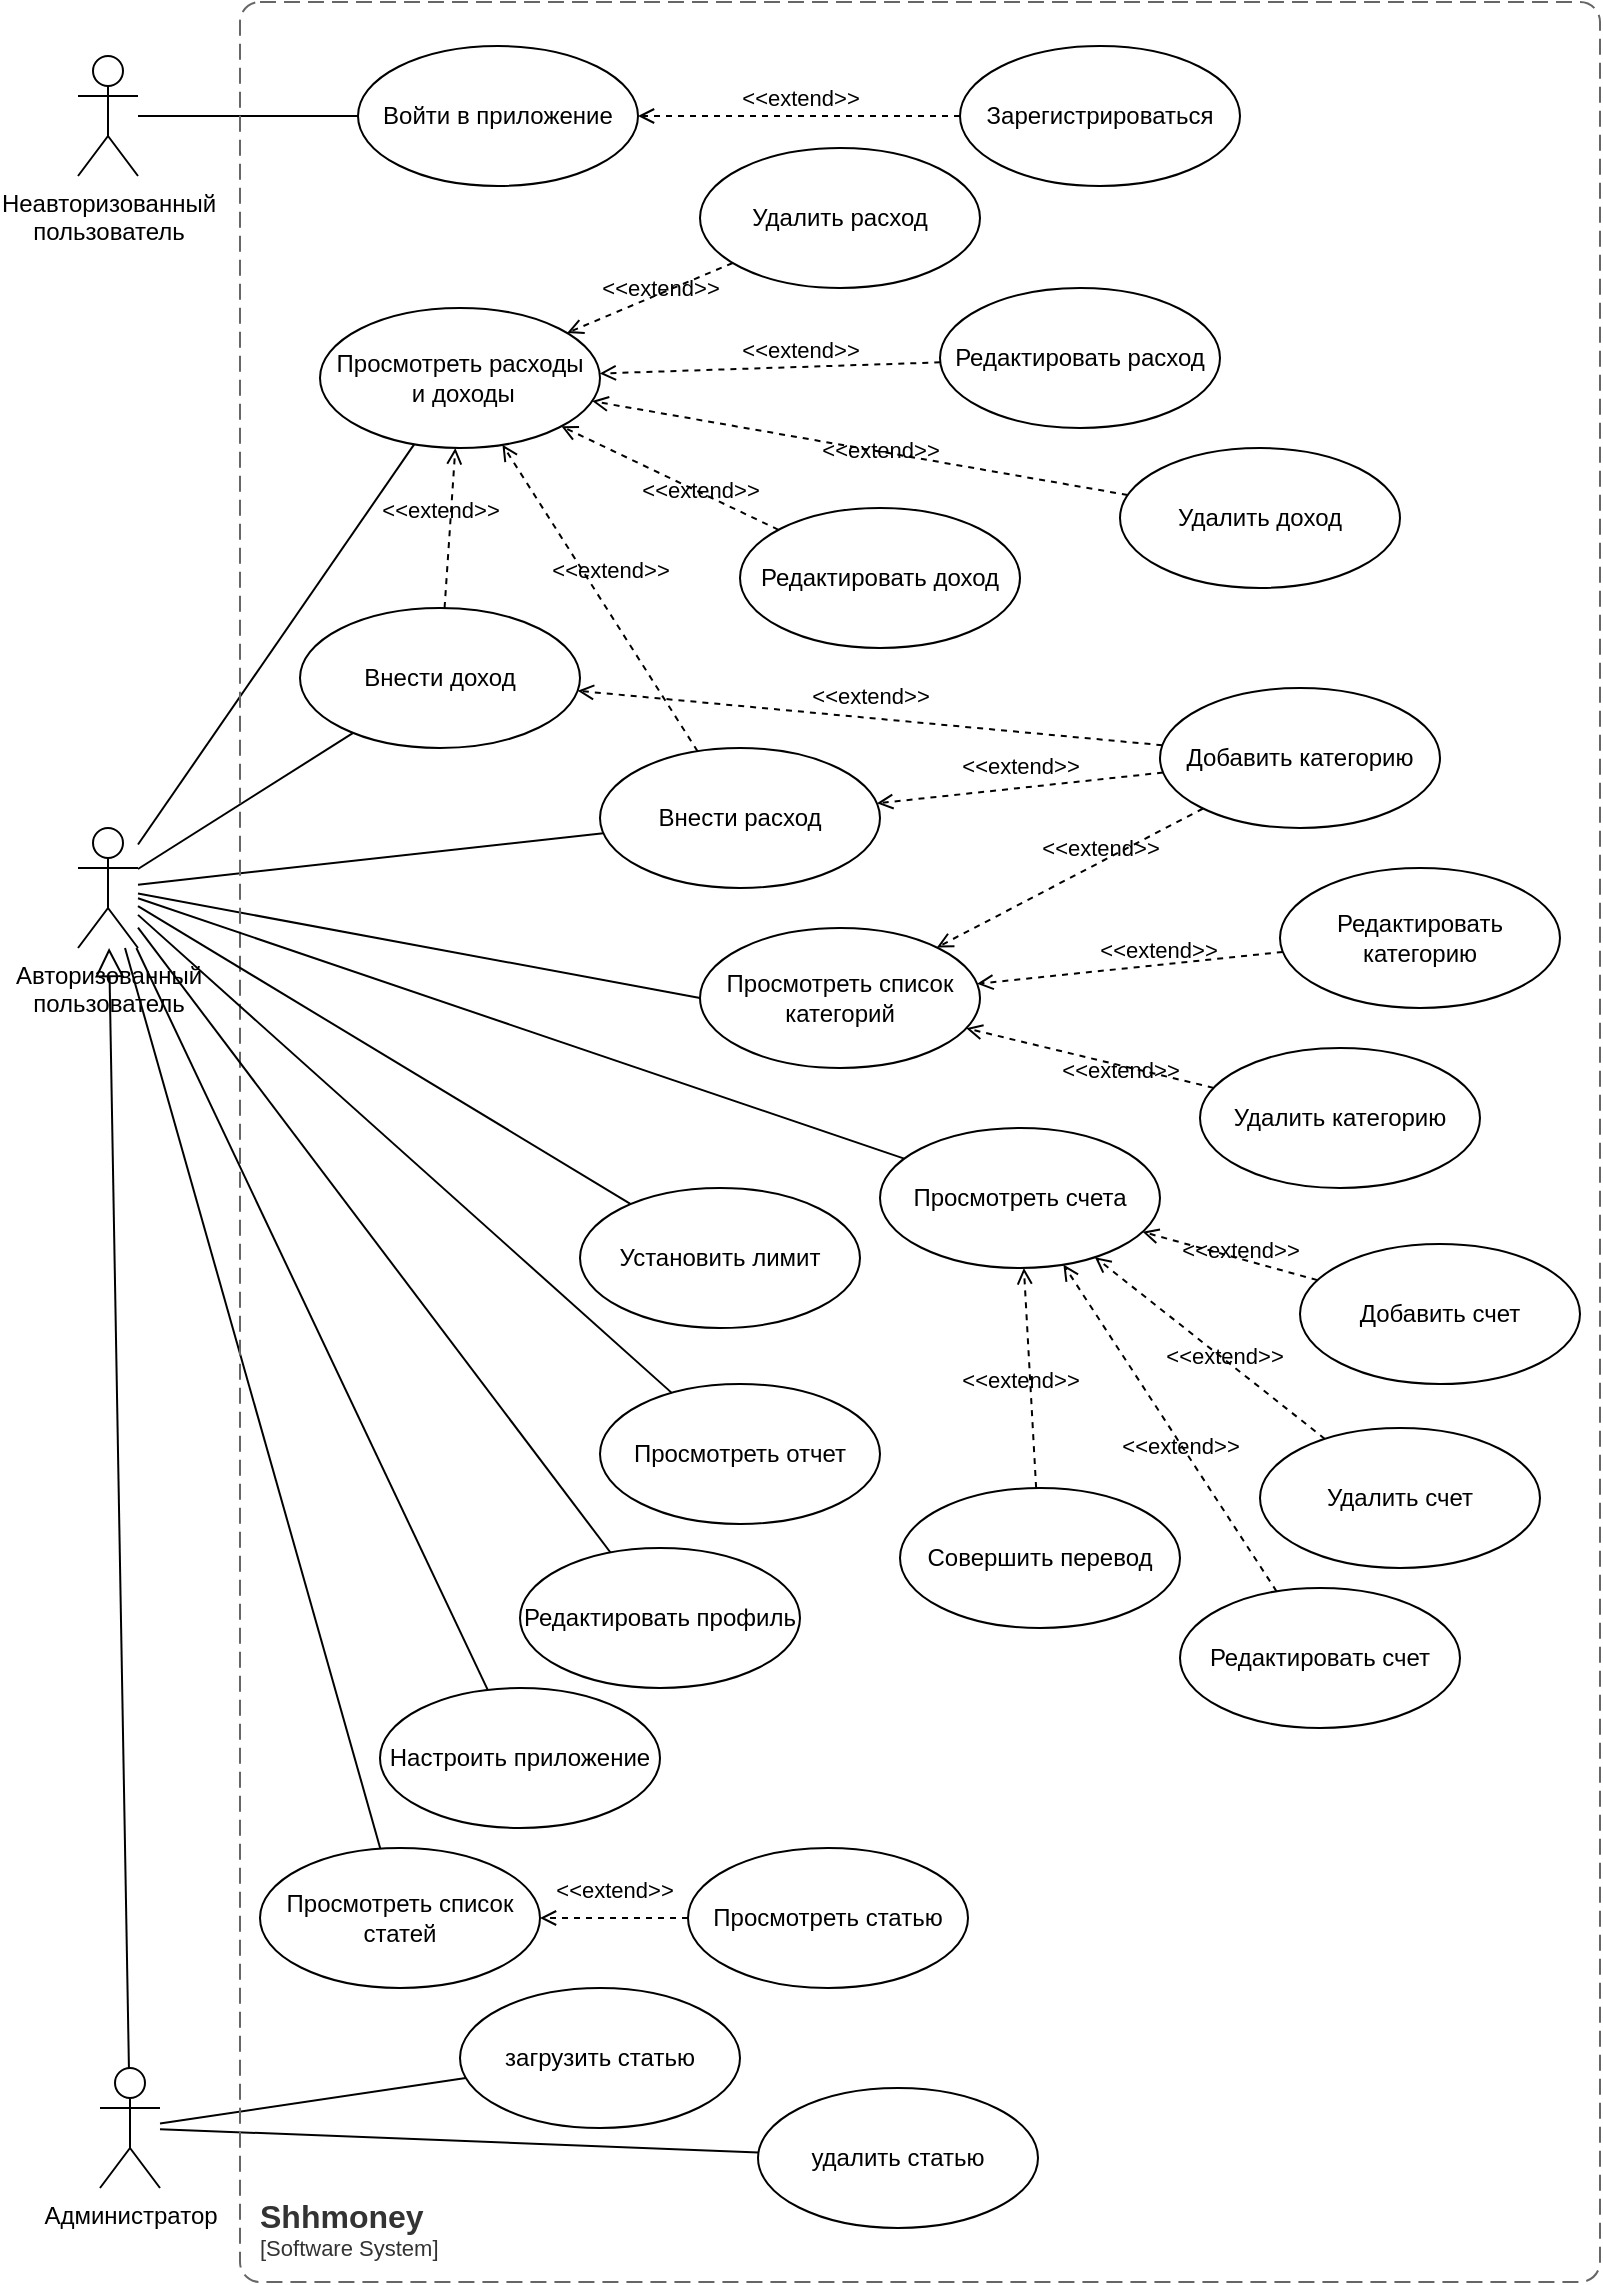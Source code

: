 <mxfile version="21.2.8" type="device" pages="2">
  <diagram id="ysb7TeHvpRBZEQ-nuiT_" name="UseCases">
    <mxGraphModel dx="782" dy="516" grid="1" gridSize="10" guides="1" tooltips="1" connect="1" arrows="1" fold="1" page="1" pageScale="1" pageWidth="827" pageHeight="1169" math="0" shadow="0">
      <root>
        <mxCell id="0" />
        <mxCell id="1" parent="0" />
        <mxCell id="a055b9ZYZXAjmYekXefy-1" value="Неавторизованный&lt;br&gt;пользователь" style="shape=umlActor;verticalLabelPosition=bottom;verticalAlign=top;html=1;outlineConnect=0;" parent="1" vertex="1">
          <mxGeometry x="39" y="47" width="30" height="60" as="geometry" />
        </mxCell>
        <mxCell id="a055b9ZYZXAjmYekXefy-2" value="Авторизованный&lt;br&gt;пользователь" style="shape=umlActor;verticalLabelPosition=bottom;verticalAlign=top;html=1;outlineConnect=0;" parent="1" vertex="1">
          <mxGeometry x="39" y="433" width="30" height="60" as="geometry" />
        </mxCell>
        <mxCell id="a055b9ZYZXAjmYekXefy-6" value="загрузить статью" style="ellipse;whiteSpace=wrap;html=1;" parent="1" vertex="1">
          <mxGeometry x="230" y="1013" width="140" height="70" as="geometry" />
        </mxCell>
        <mxCell id="a055b9ZYZXAjmYekXefy-8" value="" style="rounded=0;orthogonalLoop=1;jettySize=auto;html=1;elbow=vertical;endArrow=none;endFill=0;" parent="1" source="a055b9ZYZXAjmYekXefy-7" target="a055b9ZYZXAjmYekXefy-6" edge="1">
          <mxGeometry relative="1" as="geometry" />
        </mxCell>
        <mxCell id="a055b9ZYZXAjmYekXefy-10" value="" style="rounded=0;orthogonalLoop=1;jettySize=auto;html=1;endArrow=none;endFill=0;elbow=vertical;" parent="1" source="a055b9ZYZXAjmYekXefy-7" target="a055b9ZYZXAjmYekXefy-9" edge="1">
          <mxGeometry relative="1" as="geometry" />
        </mxCell>
        <mxCell id="a055b9ZYZXAjmYekXefy-7" value="Администратор" style="shape=umlActor;verticalLabelPosition=bottom;verticalAlign=top;html=1;" parent="1" vertex="1">
          <mxGeometry x="50" y="1053" width="30" height="60" as="geometry" />
        </mxCell>
        <mxCell id="a055b9ZYZXAjmYekXefy-9" value="удалить статью" style="ellipse;whiteSpace=wrap;html=1;" parent="1" vertex="1">
          <mxGeometry x="379" y="1063" width="140" height="70" as="geometry" />
        </mxCell>
        <mxCell id="a055b9ZYZXAjmYekXefy-11" value="Добавить категорию" style="ellipse;whiteSpace=wrap;html=1;" parent="1" vertex="1">
          <mxGeometry x="580" y="363" width="140" height="70" as="geometry" />
        </mxCell>
        <mxCell id="a055b9ZYZXAjmYekXefy-12" value="Редактировать категорию" style="ellipse;whiteSpace=wrap;html=1;" parent="1" vertex="1">
          <mxGeometry x="640" y="453" width="140" height="70" as="geometry" />
        </mxCell>
        <mxCell id="a055b9ZYZXAjmYekXefy-13" value="Просмотреть список категорий" style="ellipse;whiteSpace=wrap;html=1;" parent="1" vertex="1">
          <mxGeometry x="350" y="483" width="140" height="70" as="geometry" />
        </mxCell>
        <mxCell id="a055b9ZYZXAjmYekXefy-14" value="Удалить категорию" style="ellipse;whiteSpace=wrap;html=1;" parent="1" vertex="1">
          <mxGeometry x="600" y="543" width="140" height="70" as="geometry" />
        </mxCell>
        <mxCell id="a055b9ZYZXAjmYekXefy-15" value="Просмотреть список статей" style="ellipse;whiteSpace=wrap;html=1;" parent="1" vertex="1">
          <mxGeometry x="130" y="943" width="140" height="70" as="geometry" />
        </mxCell>
        <mxCell id="a055b9ZYZXAjmYekXefy-16" value="Внести расход" style="ellipse;whiteSpace=wrap;html=1;" parent="1" vertex="1">
          <mxGeometry x="300" y="393" width="140" height="70" as="geometry" />
        </mxCell>
        <mxCell id="a055b9ZYZXAjmYekXefy-17" value="Удалить расход" style="ellipse;whiteSpace=wrap;html=1;" parent="1" vertex="1">
          <mxGeometry x="350" y="93" width="140" height="70" as="geometry" />
        </mxCell>
        <mxCell id="a055b9ZYZXAjmYekXefy-19" value="Редактировать расход" style="ellipse;whiteSpace=wrap;html=1;" parent="1" vertex="1">
          <mxGeometry x="470" y="163" width="140" height="70" as="geometry" />
        </mxCell>
        <mxCell id="a055b9ZYZXAjmYekXefy-20" value="Войти в приложение" style="ellipse;whiteSpace=wrap;html=1;" parent="1" vertex="1">
          <mxGeometry x="179" y="42" width="140" height="70" as="geometry" />
        </mxCell>
        <mxCell id="a055b9ZYZXAjmYekXefy-21" value="Зарегистрироваться" style="ellipse;whiteSpace=wrap;html=1;" parent="1" vertex="1">
          <mxGeometry x="480" y="42" width="140" height="70" as="geometry" />
        </mxCell>
        <mxCell id="a055b9ZYZXAjmYekXefy-22" value="Внести доход" style="ellipse;whiteSpace=wrap;html=1;" parent="1" vertex="1">
          <mxGeometry x="150" y="323" width="140" height="70" as="geometry" />
        </mxCell>
        <mxCell id="a055b9ZYZXAjmYekXefy-23" value="Удалить доход" style="ellipse;whiteSpace=wrap;html=1;" parent="1" vertex="1">
          <mxGeometry x="560" y="243" width="140" height="70" as="geometry" />
        </mxCell>
        <mxCell id="a055b9ZYZXAjmYekXefy-24" value="Редактировать доход" style="ellipse;whiteSpace=wrap;html=1;" parent="1" vertex="1">
          <mxGeometry x="370" y="273" width="140" height="70" as="geometry" />
        </mxCell>
        <mxCell id="a055b9ZYZXAjmYekXefy-25" value="Просмотреть статью" style="ellipse;whiteSpace=wrap;html=1;" parent="1" vertex="1">
          <mxGeometry x="344" y="943" width="140" height="70" as="geometry" />
        </mxCell>
        <mxCell id="a055b9ZYZXAjmYekXefy-27" value="Просмотреть расходы&lt;br&gt;&amp;nbsp;и доходы" style="ellipse;whiteSpace=wrap;html=1;" parent="1" vertex="1">
          <mxGeometry x="160" y="173" width="140" height="70" as="geometry" />
        </mxCell>
        <mxCell id="a055b9ZYZXAjmYekXefy-29" value="&amp;lt;&amp;lt;extend&amp;gt;&amp;gt;" style="html=1;verticalAlign=bottom;labelBackgroundColor=none;endArrow=open;endFill=0;dashed=1;rounded=0;elbow=vertical;" parent="1" source="a055b9ZYZXAjmYekXefy-16" target="a055b9ZYZXAjmYekXefy-27" edge="1">
          <mxGeometry x="0.024" y="-7" width="160" relative="1" as="geometry">
            <mxPoint x="509" y="353" as="sourcePoint" />
            <mxPoint x="349" y="353" as="targetPoint" />
            <mxPoint y="1" as="offset" />
          </mxGeometry>
        </mxCell>
        <mxCell id="a055b9ZYZXAjmYekXefy-30" style="edgeStyle=none;rounded=0;orthogonalLoop=1;jettySize=auto;html=1;entryX=0.5;entryY=0;entryDx=0;entryDy=0;endArrow=none;endFill=0;elbow=vertical;" parent="1" source="a055b9ZYZXAjmYekXefy-27" target="a055b9ZYZXAjmYekXefy-27" edge="1">
          <mxGeometry relative="1" as="geometry" />
        </mxCell>
        <mxCell id="a055b9ZYZXAjmYekXefy-31" value="&amp;lt;&amp;lt;extend&amp;gt;&amp;gt;" style="html=1;verticalAlign=bottom;labelBackgroundColor=none;endArrow=open;endFill=0;dashed=1;rounded=0;elbow=vertical;" parent="1" source="a055b9ZYZXAjmYekXefy-17" target="a055b9ZYZXAjmYekXefy-27" edge="1">
          <mxGeometry x="-0.06" y="7" width="160" relative="1" as="geometry">
            <mxPoint x="269" y="313" as="sourcePoint" />
            <mxPoint x="269" y="363" as="targetPoint" />
            <mxPoint y="-1" as="offset" />
          </mxGeometry>
        </mxCell>
        <mxCell id="a055b9ZYZXAjmYekXefy-32" value="&amp;lt;&amp;lt;extend&amp;gt;&amp;gt;" style="html=1;verticalAlign=bottom;labelBackgroundColor=none;endArrow=open;endFill=0;dashed=1;rounded=0;elbow=vertical;" parent="1" source="a055b9ZYZXAjmYekXefy-19" target="a055b9ZYZXAjmYekXefy-27" edge="1">
          <mxGeometry x="-0.176" y="1" width="160" relative="1" as="geometry">
            <mxPoint x="402.64" y="346.82" as="sourcePoint" />
            <mxPoint x="331.86" y="378.4" as="targetPoint" />
            <mxPoint as="offset" />
          </mxGeometry>
        </mxCell>
        <mxCell id="a055b9ZYZXAjmYekXefy-35" value="" style="rounded=0;orthogonalLoop=1;jettySize=auto;html=1;endArrow=none;endFill=0;elbow=vertical;" parent="1" source="a055b9ZYZXAjmYekXefy-2" target="a055b9ZYZXAjmYekXefy-16" edge="1">
          <mxGeometry relative="1" as="geometry">
            <mxPoint x="229" y="680.258" as="sourcePoint" />
            <mxPoint x="318.698" y="723.66" as="targetPoint" />
          </mxGeometry>
        </mxCell>
        <mxCell id="a055b9ZYZXAjmYekXefy-36" value="" style="rounded=0;orthogonalLoop=1;jettySize=auto;html=1;endArrow=none;endFill=0;elbow=vertical;" parent="1" source="a055b9ZYZXAjmYekXefy-2" target="a055b9ZYZXAjmYekXefy-27" edge="1">
          <mxGeometry relative="1" as="geometry">
            <mxPoint x="149" y="328" as="sourcePoint" />
            <mxPoint x="199" y="278" as="targetPoint" />
          </mxGeometry>
        </mxCell>
        <mxCell id="a055b9ZYZXAjmYekXefy-37" value="" style="rounded=0;orthogonalLoop=1;jettySize=auto;html=1;endArrow=none;endFill=0;elbow=vertical;" parent="1" source="a055b9ZYZXAjmYekXefy-2" target="a055b9ZYZXAjmYekXefy-22" edge="1">
          <mxGeometry relative="1" as="geometry">
            <mxPoint x="139" y="353" as="sourcePoint" />
            <mxPoint x="199" y="278" as="targetPoint" />
          </mxGeometry>
        </mxCell>
        <mxCell id="a055b9ZYZXAjmYekXefy-40" value="&amp;lt;&amp;lt;extend&amp;gt;&amp;gt;" style="html=1;verticalAlign=bottom;labelBackgroundColor=none;endArrow=open;endFill=0;dashed=1;rounded=0;elbow=vertical;" parent="1" source="a055b9ZYZXAjmYekXefy-22" target="a055b9ZYZXAjmYekXefy-27" edge="1">
          <mxGeometry x="-0.009" y="5" width="160" relative="1" as="geometry">
            <mxPoint x="269" y="313" as="sourcePoint" />
            <mxPoint x="269" y="353" as="targetPoint" />
            <mxPoint as="offset" />
          </mxGeometry>
        </mxCell>
        <mxCell id="a055b9ZYZXAjmYekXefy-41" value="&amp;lt;&amp;lt;extend&amp;gt;&amp;gt;" style="html=1;verticalAlign=bottom;labelBackgroundColor=none;endArrow=open;endFill=0;dashed=1;rounded=0;elbow=vertical;" parent="1" source="a055b9ZYZXAjmYekXefy-23" target="a055b9ZYZXAjmYekXefy-27" edge="1">
          <mxGeometry x="-0.085" y="8" width="160" relative="1" as="geometry">
            <mxPoint x="402.64" y="356.82" as="sourcePoint" />
            <mxPoint x="321" y="325" as="targetPoint" />
            <mxPoint as="offset" />
          </mxGeometry>
        </mxCell>
        <mxCell id="a055b9ZYZXAjmYekXefy-42" value="&amp;lt;&amp;lt;extend&amp;gt;&amp;gt;" style="html=1;verticalAlign=bottom;labelBackgroundColor=none;endArrow=open;endFill=0;dashed=1;rounded=0;elbow=vertical;" parent="1" source="a055b9ZYZXAjmYekXefy-24" target="a055b9ZYZXAjmYekXefy-27" edge="1">
          <mxGeometry x="-0.335" y="7" width="160" relative="1" as="geometry">
            <mxPoint x="399" y="538" as="sourcePoint" />
            <mxPoint x="328.497" y="563.251" as="targetPoint" />
            <mxPoint as="offset" />
          </mxGeometry>
        </mxCell>
        <mxCell id="a055b9ZYZXAjmYekXefy-46" value="" style="endArrow=block;endFill=0;endSize=12;html=1;rounded=0;elbow=vertical;" parent="1" source="a055b9ZYZXAjmYekXefy-7" target="a055b9ZYZXAjmYekXefy-2" edge="1">
          <mxGeometry width="160" relative="1" as="geometry">
            <mxPoint x="104" y="833" as="sourcePoint" />
            <mxPoint x="509" y="593" as="targetPoint" />
          </mxGeometry>
        </mxCell>
        <mxCell id="a055b9ZYZXAjmYekXefy-47" value="" style="rounded=0;orthogonalLoop=1;jettySize=auto;html=1;endArrow=none;endFill=0;elbow=vertical;entryX=0;entryY=0.5;entryDx=0;entryDy=0;" parent="1" source="a055b9ZYZXAjmYekXefy-2" target="a055b9ZYZXAjmYekXefy-13" edge="1">
          <mxGeometry relative="1" as="geometry">
            <mxPoint x="119" y="488.533" as="sourcePoint" />
            <mxPoint x="206.2" y="578.83" as="targetPoint" />
          </mxGeometry>
        </mxCell>
        <mxCell id="a055b9ZYZXAjmYekXefy-49" value="" style="edgeStyle=none;rounded=0;orthogonalLoop=1;jettySize=auto;html=1;endArrow=none;endFill=0;elbow=vertical;" parent="1" source="a055b9ZYZXAjmYekXefy-1" target="a055b9ZYZXAjmYekXefy-20" edge="1">
          <mxGeometry relative="1" as="geometry">
            <mxPoint x="109" y="120.581" as="sourcePoint" />
            <mxPoint x="182.38" y="108.745" as="targetPoint" />
          </mxGeometry>
        </mxCell>
        <mxCell id="a055b9ZYZXAjmYekXefy-51" value="&amp;lt;&amp;lt;extend&amp;gt;&amp;gt;" style="html=1;verticalAlign=bottom;labelBackgroundColor=none;endArrow=open;endFill=0;dashed=1;rounded=0;elbow=vertical;" parent="1" source="a055b9ZYZXAjmYekXefy-11" target="a055b9ZYZXAjmYekXefy-13" edge="1">
          <mxGeometry x="-0.208" y="3" width="160" relative="1" as="geometry">
            <mxPoint x="415.087" y="555.256" as="sourcePoint" />
            <mxPoint x="342.729" y="600.67" as="targetPoint" />
            <mxPoint y="-1" as="offset" />
          </mxGeometry>
        </mxCell>
        <mxCell id="a055b9ZYZXAjmYekXefy-52" value="&amp;lt;&amp;lt;extend&amp;gt;&amp;gt;" style="html=1;verticalAlign=bottom;labelBackgroundColor=none;endArrow=open;endFill=0;dashed=1;rounded=0;elbow=vertical;" parent="1" source="a055b9ZYZXAjmYekXefy-12" target="a055b9ZYZXAjmYekXefy-13" edge="1">
          <mxGeometry x="-0.194" y="2" width="160" relative="1" as="geometry">
            <mxPoint x="362.303" y="728.624" as="sourcePoint" />
            <mxPoint x="315.408" y="736.932" as="targetPoint" />
            <mxPoint x="-1" as="offset" />
          </mxGeometry>
        </mxCell>
        <mxCell id="a055b9ZYZXAjmYekXefy-53" value="&amp;lt;&amp;lt;extend&amp;gt;&amp;gt;" style="html=1;verticalAlign=bottom;labelBackgroundColor=none;endArrow=open;endFill=0;dashed=1;rounded=0;elbow=vertical;" parent="1" source="a055b9ZYZXAjmYekXefy-14" target="a055b9ZYZXAjmYekXefy-13" edge="1">
          <mxGeometry x="-0.286" y="11" width="160" relative="1" as="geometry">
            <mxPoint x="372.303" y="738.624" as="sourcePoint" />
            <mxPoint x="325.408" y="746.932" as="targetPoint" />
            <mxPoint as="offset" />
          </mxGeometry>
        </mxCell>
        <mxCell id="a055b9ZYZXAjmYekXefy-54" value="&amp;lt;&amp;lt;extend&amp;gt;&amp;gt;" style="html=1;verticalAlign=bottom;labelBackgroundColor=none;endArrow=open;endFill=0;dashed=1;rounded=0;elbow=vertical;" parent="1" source="a055b9ZYZXAjmYekXefy-21" target="a055b9ZYZXAjmYekXefy-20" edge="1">
          <mxGeometry width="160" relative="1" as="geometry">
            <mxPoint x="377.695" y="319.305" as="sourcePoint" />
            <mxPoint x="330.305" y="366.695" as="targetPoint" />
          </mxGeometry>
        </mxCell>
        <mxCell id="a055b9ZYZXAjmYekXefy-55" value="&amp;lt;&amp;lt;extend&amp;gt;&amp;gt;" style="html=1;verticalAlign=bottom;labelBackgroundColor=none;endArrow=open;endFill=0;dashed=1;rounded=0;elbow=vertical;" parent="1" source="a055b9ZYZXAjmYekXefy-25" target="a055b9ZYZXAjmYekXefy-15" edge="1">
          <mxGeometry y="-5" width="160" relative="1" as="geometry">
            <mxPoint x="310.003" y="746.144" as="sourcePoint" />
            <mxPoint x="267.966" y="699.863" as="targetPoint" />
            <mxPoint as="offset" />
          </mxGeometry>
        </mxCell>
        <mxCell id="a055b9ZYZXAjmYekXefy-56" value="" style="rounded=0;orthogonalLoop=1;jettySize=auto;html=1;endArrow=none;endFill=0;elbow=vertical;" parent="1" source="a055b9ZYZXAjmYekXefy-2" target="a055b9ZYZXAjmYekXefy-15" edge="1">
          <mxGeometry relative="1" as="geometry">
            <mxPoint x="114" y="503" as="sourcePoint" />
            <mxPoint x="169" y="668" as="targetPoint" />
          </mxGeometry>
        </mxCell>
        <object placeholders="1" c4Name="Shhmoney" c4Type="SystemScopeBoundary" c4Application="Software System" label="&lt;font style=&quot;font-size: 16px&quot;&gt;&lt;b&gt;&lt;div style=&quot;text-align: left&quot;&gt;%c4Name%&lt;/div&gt;&lt;/b&gt;&lt;/font&gt;&lt;div style=&quot;text-align: left&quot;&gt;[%c4Application%]&lt;/div&gt;" id="FbxtJRFfcbUpN-kxixbd-1">
          <mxCell style="rounded=1;fontSize=11;whiteSpace=wrap;html=1;dashed=1;arcSize=20;fillColor=none;strokeColor=#666666;fontColor=#333333;labelBackgroundColor=none;align=left;verticalAlign=bottom;labelBorderColor=none;spacingTop=0;spacing=10;dashPattern=8 4;metaEdit=1;rotatable=0;perimeter=rectanglePerimeter;noLabel=0;labelPadding=0;allowArrows=0;connectable=0;expand=0;recursiveResize=0;editable=1;pointerEvents=0;absoluteArcSize=1;points=[[0.25,0,0],[0.5,0,0],[0.75,0,0],[1,0.25,0],[1,0.5,0],[1,0.75,0],[0.75,1,0],[0.5,1,0],[0.25,1,0],[0,0.75,0],[0,0.5,0],[0,0.25,0]];" parent="1" vertex="1">
            <mxGeometry x="120" y="20" width="680" height="1140" as="geometry" />
          </mxCell>
        </object>
        <mxCell id="FbxtJRFfcbUpN-kxixbd-7" value="Просмотреть отчет" style="ellipse;whiteSpace=wrap;html=1;" parent="1" vertex="1">
          <mxGeometry x="300" y="711" width="140" height="70" as="geometry" />
        </mxCell>
        <mxCell id="FbxtJRFfcbUpN-kxixbd-8" value="" style="rounded=0;orthogonalLoop=1;jettySize=auto;html=1;endArrow=none;endFill=0;elbow=vertical;" parent="1" source="a055b9ZYZXAjmYekXefy-2" target="FbxtJRFfcbUpN-kxixbd-7" edge="1">
          <mxGeometry relative="1" as="geometry">
            <mxPoint x="79" y="483.539" as="sourcePoint" />
            <mxPoint x="370" y="688" as="targetPoint" />
          </mxGeometry>
        </mxCell>
        <mxCell id="8lR-f3cnY7n3PkXoEfy2-1" value="Добавить счет" style="ellipse;whiteSpace=wrap;html=1;" parent="1" vertex="1">
          <mxGeometry x="650" y="641" width="140" height="70" as="geometry" />
        </mxCell>
        <mxCell id="8lR-f3cnY7n3PkXoEfy2-2" value="Просмотреть счета" style="ellipse;whiteSpace=wrap;html=1;" parent="1" vertex="1">
          <mxGeometry x="440" y="583" width="140" height="70" as="geometry" />
        </mxCell>
        <mxCell id="8lR-f3cnY7n3PkXoEfy2-3" value="&amp;lt;&amp;lt;extend&amp;gt;&amp;gt;" style="html=1;verticalAlign=bottom;labelBackgroundColor=none;endArrow=open;endFill=0;dashed=1;rounded=0;elbow=vertical;" parent="1" source="8lR-f3cnY7n3PkXoEfy2-1" target="8lR-f3cnY7n3PkXoEfy2-2" edge="1">
          <mxGeometry x="-0.144" y="4" width="160" relative="1" as="geometry">
            <mxPoint x="258.966" y="279.863" as="sourcePoint" />
            <mxPoint x="290.808" y="315.964" as="targetPoint" />
            <mxPoint as="offset" />
          </mxGeometry>
        </mxCell>
        <mxCell id="8lR-f3cnY7n3PkXoEfy2-4" value="Удалить счет" style="ellipse;whiteSpace=wrap;html=1;" parent="1" vertex="1">
          <mxGeometry x="630" y="733" width="140" height="70" as="geometry" />
        </mxCell>
        <mxCell id="8lR-f3cnY7n3PkXoEfy2-5" value="Редактировать счет" style="ellipse;whiteSpace=wrap;html=1;" parent="1" vertex="1">
          <mxGeometry x="590" y="813" width="140" height="70" as="geometry" />
        </mxCell>
        <mxCell id="8lR-f3cnY7n3PkXoEfy2-6" value="&amp;lt;&amp;lt;extend&amp;gt;&amp;gt;" style="html=1;verticalAlign=bottom;labelBackgroundColor=none;endArrow=open;endFill=0;dashed=1;rounded=0;elbow=vertical;" parent="1" source="8lR-f3cnY7n3PkXoEfy2-4" target="8lR-f3cnY7n3PkXoEfy2-2" edge="1">
          <mxGeometry x="-0.182" y="6" width="160" relative="1" as="geometry">
            <mxPoint x="688.993" y="282.642" as="sourcePoint" />
            <mxPoint x="710.101" y="353.352" as="targetPoint" />
            <mxPoint as="offset" />
          </mxGeometry>
        </mxCell>
        <mxCell id="8lR-f3cnY7n3PkXoEfy2-10" value="" style="rounded=0;orthogonalLoop=1;jettySize=auto;html=1;endArrow=none;endFill=0;elbow=vertical;" parent="1" source="a055b9ZYZXAjmYekXefy-2" target="8lR-f3cnY7n3PkXoEfy2-2" edge="1">
          <mxGeometry relative="1" as="geometry">
            <mxPoint x="70" y="483" as="sourcePoint" />
            <mxPoint x="370" y="558" as="targetPoint" />
          </mxGeometry>
        </mxCell>
        <mxCell id="ZAI7YUM_bAXAJDJI1t5x-1" value="&amp;lt;&amp;lt;extend&amp;gt;&amp;gt;" style="html=1;verticalAlign=bottom;labelBackgroundColor=none;endArrow=open;endFill=0;dashed=1;rounded=0;elbow=vertical;" parent="1" source="8lR-f3cnY7n3PkXoEfy2-5" target="8lR-f3cnY7n3PkXoEfy2-2" edge="1">
          <mxGeometry x="-0.182" y="6" width="160" relative="1" as="geometry">
            <mxPoint x="613.087" y="852.023" as="sourcePoint" />
            <mxPoint x="417.006" y="743.935" as="targetPoint" />
            <mxPoint as="offset" />
          </mxGeometry>
        </mxCell>
        <mxCell id="ZAI7YUM_bAXAJDJI1t5x-4" value="Совершить перевод" style="ellipse;whiteSpace=wrap;html=1;" parent="1" vertex="1">
          <mxGeometry x="450" y="763" width="140" height="70" as="geometry" />
        </mxCell>
        <mxCell id="ZAI7YUM_bAXAJDJI1t5x-5" value="&amp;lt;&amp;lt;extend&amp;gt;&amp;gt;" style="html=1;verticalAlign=bottom;labelBackgroundColor=none;endArrow=open;endFill=0;dashed=1;rounded=0;elbow=vertical;" parent="1" source="ZAI7YUM_bAXAJDJI1t5x-4" target="8lR-f3cnY7n3PkXoEfy2-2" edge="1">
          <mxGeometry x="-0.182" y="6" width="160" relative="1" as="geometry">
            <mxPoint x="664.674" y="891.328" as="sourcePoint" />
            <mxPoint x="415.335" y="744.668" as="targetPoint" />
            <mxPoint as="offset" />
          </mxGeometry>
        </mxCell>
        <mxCell id="JoXZJosrfBxTNISlRDOm-1" value="Редактировать профиль" style="ellipse;whiteSpace=wrap;html=1;" parent="1" vertex="1">
          <mxGeometry x="260" y="793" width="140" height="70" as="geometry" />
        </mxCell>
        <mxCell id="JoXZJosrfBxTNISlRDOm-2" value="" style="rounded=0;orthogonalLoop=1;jettySize=auto;html=1;endArrow=none;endFill=0;elbow=vertical;" parent="1" source="a055b9ZYZXAjmYekXefy-2" target="JoXZJosrfBxTNISlRDOm-1" edge="1">
          <mxGeometry relative="1" as="geometry">
            <mxPoint x="79" y="492.88" as="sourcePoint" />
            <mxPoint x="205.291" y="660.253" as="targetPoint" />
          </mxGeometry>
        </mxCell>
        <mxCell id="qVrRWGs1hirCwmzvVkvg-1" value="Установить лимит" style="ellipse;whiteSpace=wrap;html=1;" parent="1" vertex="1">
          <mxGeometry x="290" y="613" width="140" height="70" as="geometry" />
        </mxCell>
        <mxCell id="qVrRWGs1hirCwmzvVkvg-2" value="" style="rounded=0;orthogonalLoop=1;jettySize=auto;html=1;endArrow=none;endFill=0;elbow=vertical;" parent="1" source="a055b9ZYZXAjmYekXefy-2" target="qVrRWGs1hirCwmzvVkvg-1" edge="1">
          <mxGeometry relative="1" as="geometry">
            <mxPoint x="79" y="486.983" as="sourcePoint" />
            <mxPoint x="266.913" y="662.157" as="targetPoint" />
          </mxGeometry>
        </mxCell>
        <mxCell id="Puh28fzrRBQdG0wrE_WX-1" value="&amp;lt;&amp;lt;extend&amp;gt;&amp;gt;" style="html=1;verticalAlign=bottom;labelBackgroundColor=none;endArrow=open;endFill=0;dashed=1;rounded=0;elbow=vertical;" parent="1" source="a055b9ZYZXAjmYekXefy-11" target="a055b9ZYZXAjmYekXefy-22" edge="1">
          <mxGeometry x="-0.003" y="-2" width="160" relative="1" as="geometry">
            <mxPoint x="605.182" y="469.766" as="sourcePoint" />
            <mxPoint x="478.601" y="521.098" as="targetPoint" />
            <mxPoint as="offset" />
          </mxGeometry>
        </mxCell>
        <mxCell id="Puh28fzrRBQdG0wrE_WX-2" value="&amp;lt;&amp;lt;extend&amp;gt;&amp;gt;" style="html=1;verticalAlign=bottom;labelBackgroundColor=none;endArrow=open;endFill=0;dashed=1;rounded=0;elbow=vertical;" parent="1" source="a055b9ZYZXAjmYekXefy-11" target="a055b9ZYZXAjmYekXefy-16" edge="1">
          <mxGeometry x="-0.003" y="-2" width="160" relative="1" as="geometry">
            <mxPoint x="605.182" y="469.766" as="sourcePoint" />
            <mxPoint x="478.601" y="521.098" as="targetPoint" />
            <mxPoint as="offset" />
          </mxGeometry>
        </mxCell>
        <mxCell id="Puh28fzrRBQdG0wrE_WX-3" value="Настроить приложение" style="ellipse;whiteSpace=wrap;html=1;" parent="1" vertex="1">
          <mxGeometry x="190" y="863" width="140" height="70" as="geometry" />
        </mxCell>
        <mxCell id="Puh28fzrRBQdG0wrE_WX-4" value="" style="rounded=0;orthogonalLoop=1;jettySize=auto;html=1;endArrow=none;endFill=0;elbow=vertical;" parent="1" source="a055b9ZYZXAjmYekXefy-2" target="Puh28fzrRBQdG0wrE_WX-3" edge="1">
          <mxGeometry relative="1" as="geometry">
            <mxPoint x="79" y="498.354" as="sourcePoint" />
            <mxPoint x="260.089" y="804.446" as="targetPoint" />
          </mxGeometry>
        </mxCell>
      </root>
    </mxGraphModel>
  </diagram>
  <diagram id="C5RBs43oDa-KdzZeNtuy" name="Логическая модель данных">
    <mxGraphModel dx="1747" dy="-562" grid="1" gridSize="10" guides="1" tooltips="1" connect="1" arrows="1" fold="1" page="1" pageScale="1" pageWidth="827" pageHeight="1169" math="0" shadow="0">
      <root>
        <mxCell id="WIyWlLk6GJQsqaUBKTNV-0" />
        <mxCell id="WIyWlLk6GJQsqaUBKTNV-1" parent="WIyWlLk6GJQsqaUBKTNV-0" />
        <mxCell id="lMvEq-eA2TfPI9kC0k38-7" value="Логическая модель &lt;br&gt;данных Shhmoney" style="shape=umlFrame;tabWidth=110;tabHeight=30;tabPosition=left;html=1;boundedLbl=1;labelInHeader=1;width=140;height=30;" parent="WIyWlLk6GJQsqaUBKTNV-1" vertex="1">
          <mxGeometry x="-820" y="1350" width="820" height="941" as="geometry" />
        </mxCell>
        <mxCell id="zkfFHV4jXpPFQw0GAbJ--0" value="User" style="swimlane;fontStyle=2;align=center;verticalAlign=top;childLayout=stackLayout;horizontal=1;startSize=26;horizontalStack=0;resizeParent=1;resizeLast=0;collapsible=1;marginBottom=0;rounded=0;shadow=0;strokeWidth=1;" parent="WIyWlLk6GJQsqaUBKTNV-1" vertex="1">
          <mxGeometry x="-474" y="1370" width="190" height="244" as="geometry">
            <mxRectangle x="230" y="140" width="160" height="26" as="alternateBounds" />
          </mxGeometry>
        </mxCell>
        <mxCell id="zkfFHV4jXpPFQw0GAbJ--4" value="" style="line;html=1;strokeWidth=1;align=left;verticalAlign=middle;spacingTop=-1;spacingLeft=3;spacingRight=3;rotatable=0;labelPosition=right;points=[];portConstraint=eastwest;" parent="zkfFHV4jXpPFQw0GAbJ--0" vertex="1">
          <mxGeometry y="26" width="190" height="8" as="geometry" />
        </mxCell>
        <mxCell id="lMvEq-eA2TfPI9kC0k38-6" value="ID: int" style="text;strokeColor=none;fillColor=none;align=left;verticalAlign=middle;spacingLeft=4;spacingRight=4;overflow=hidden;points=[[0,0.5],[1,0.5]];portConstraint=eastwest;rotatable=0;whiteSpace=wrap;html=1;" parent="zkfFHV4jXpPFQw0GAbJ--0" vertex="1">
          <mxGeometry y="34" width="190" height="30" as="geometry" />
        </mxCell>
        <mxCell id="P8tIChN-5osMAXRXv5WA-66" value="Username (логин): string" style="text;strokeColor=none;fillColor=none;align=left;verticalAlign=middle;spacingLeft=4;spacingRight=4;overflow=hidden;points=[[0,0.5],[1,0.5]];portConstraint=eastwest;rotatable=0;whiteSpace=wrap;html=1;" parent="zkfFHV4jXpPFQw0GAbJ--0" vertex="1">
          <mxGeometry y="64" width="190" height="30" as="geometry" />
        </mxCell>
        <mxCell id="P8tIChN-5osMAXRXv5WA-67" value="Password: string" style="text;strokeColor=none;fillColor=none;align=left;verticalAlign=middle;spacingLeft=4;spacingRight=4;overflow=hidden;points=[[0,0.5],[1,0.5]];portConstraint=eastwest;rotatable=0;whiteSpace=wrap;html=1;" parent="zkfFHV4jXpPFQw0GAbJ--0" vertex="1">
          <mxGeometry y="94" width="190" height="30" as="geometry" />
        </mxCell>
        <mxCell id="k3tIXfHLAuaLL5dvuWPh-1" value="Email: string" style="text;strokeColor=none;fillColor=none;align=left;verticalAlign=middle;spacingLeft=4;spacingRight=4;overflow=hidden;points=[[0,0.5],[1,0.5]];portConstraint=eastwest;rotatable=0;whiteSpace=wrap;html=1;" parent="zkfFHV4jXpPFQw0GAbJ--0" vertex="1">
          <mxGeometry y="124" width="190" height="30" as="geometry" />
        </mxCell>
        <mxCell id="k3tIXfHLAuaLL5dvuWPh-3" value="Accounts: Account[]" style="text;strokeColor=none;fillColor=none;align=left;verticalAlign=middle;spacingLeft=4;spacingRight=4;overflow=hidden;points=[[0,0.5],[1,0.5]];portConstraint=eastwest;rotatable=0;whiteSpace=wrap;html=1;" parent="zkfFHV4jXpPFQw0GAbJ--0" vertex="1">
          <mxGeometry y="154" width="190" height="30" as="geometry" />
        </mxCell>
        <mxCell id="PekmoK1dsRPmWdbIlT41-29" value="Role: Role" style="text;strokeColor=none;fillColor=none;align=left;verticalAlign=middle;spacingLeft=4;spacingRight=4;overflow=hidden;points=[[0,0.5],[1,0.5]];portConstraint=eastwest;rotatable=0;whiteSpace=wrap;html=1;" parent="zkfFHV4jXpPFQw0GAbJ--0" vertex="1">
          <mxGeometry y="184" width="190" height="30" as="geometry" />
        </mxCell>
        <mxCell id="k3tIXfHLAuaLL5dvuWPh-2" value="UserSession: UserSession" style="text;strokeColor=none;fillColor=none;align=left;verticalAlign=middle;spacingLeft=4;spacingRight=4;overflow=hidden;points=[[0,0.5],[1,0.5]];portConstraint=eastwest;rotatable=0;whiteSpace=wrap;html=1;" parent="zkfFHV4jXpPFQw0GAbJ--0" vertex="1">
          <mxGeometry y="214" width="190" height="30" as="geometry" />
        </mxCell>
        <mxCell id="zkfFHV4jXpPFQw0GAbJ--13" value="Transaction" style="swimlane;fontStyle=0;align=center;verticalAlign=top;childLayout=stackLayout;horizontal=1;startSize=26;horizontalStack=0;resizeParent=1;resizeLast=0;collapsible=1;marginBottom=0;rounded=0;shadow=0;strokeWidth=1;" parent="WIyWlLk6GJQsqaUBKTNV-1" vertex="1">
          <mxGeometry x="-743" y="1718" width="190" height="190" as="geometry">
            <mxRectangle x="340" y="380" width="170" height="26" as="alternateBounds" />
          </mxGeometry>
        </mxCell>
        <mxCell id="zkfFHV4jXpPFQw0GAbJ--15" value="" style="line;html=1;strokeWidth=1;align=left;verticalAlign=middle;spacingTop=-1;spacingLeft=3;spacingRight=3;rotatable=0;labelPosition=right;points=[];portConstraint=eastwest;" parent="zkfFHV4jXpPFQw0GAbJ--13" vertex="1">
          <mxGeometry y="26" width="190" height="8" as="geometry" />
        </mxCell>
        <mxCell id="P8tIChN-5osMAXRXv5WA-22" value="ID: int" style="text;strokeColor=none;fillColor=none;align=left;verticalAlign=middle;spacingLeft=4;spacingRight=4;overflow=hidden;points=[[0,0.5],[1,0.5]];portConstraint=eastwest;rotatable=0;whiteSpace=wrap;html=1;" parent="zkfFHV4jXpPFQw0GAbJ--13" vertex="1">
          <mxGeometry y="34" width="190" height="30" as="geometry" />
        </mxCell>
        <mxCell id="7q1cOt3lcXniT5uqvXC3-4" value="Value: decimal" style="text;strokeColor=none;fillColor=none;align=left;verticalAlign=middle;spacingLeft=4;spacingRight=4;overflow=hidden;points=[[0,0.5],[1,0.5]];portConstraint=eastwest;rotatable=0;whiteSpace=wrap;html=1;" parent="zkfFHV4jXpPFQw0GAbJ--13" vertex="1">
          <mxGeometry y="64" width="190" height="30" as="geometry" />
        </mxCell>
        <mxCell id="PekmoK1dsRPmWdbIlT41-10" value="Description: string" style="text;strokeColor=none;fillColor=none;align=left;verticalAlign=middle;spacingLeft=4;spacingRight=4;overflow=hidden;points=[[0,0.5],[1,0.5]];portConstraint=eastwest;rotatable=0;whiteSpace=wrap;html=1;" parent="zkfFHV4jXpPFQw0GAbJ--13" vertex="1">
          <mxGeometry y="94" width="190" height="30" as="geometry" />
        </mxCell>
        <mxCell id="PekmoK1dsRPmWdbIlT41-8" value="DataTime: DateTime" style="text;strokeColor=none;fillColor=none;align=left;verticalAlign=middle;spacingLeft=4;spacingRight=4;overflow=hidden;points=[[0,0.5],[1,0.5]];portConstraint=eastwest;rotatable=0;whiteSpace=wrap;html=1;" parent="zkfFHV4jXpPFQw0GAbJ--13" vertex="1">
          <mxGeometry y="124" width="190" height="30" as="geometry" />
        </mxCell>
        <mxCell id="7q1cOt3lcXniT5uqvXC3-3" value="Account: Account" style="text;strokeColor=none;fillColor=none;align=left;verticalAlign=middle;spacingLeft=4;spacingRight=4;overflow=hidden;points=[[0,0.5],[1,0.5]];portConstraint=eastwest;rotatable=0;whiteSpace=wrap;html=1;" parent="zkfFHV4jXpPFQw0GAbJ--13" vertex="1">
          <mxGeometry y="154" width="190" height="30" as="geometry" />
        </mxCell>
        <mxCell id="zkfFHV4jXpPFQw0GAbJ--17" value="Category" style="swimlane;fontStyle=0;align=center;verticalAlign=top;childLayout=stackLayout;horizontal=1;startSize=26;horizontalStack=0;resizeParent=1;resizeLast=0;collapsible=1;marginBottom=0;rounded=0;shadow=0;strokeWidth=1;" parent="WIyWlLk6GJQsqaUBKTNV-1" vertex="1">
          <mxGeometry x="-474" y="1718" width="190" height="184" as="geometry">
            <mxRectangle x="550" y="140" width="160" height="26" as="alternateBounds" />
          </mxGeometry>
        </mxCell>
        <mxCell id="zkfFHV4jXpPFQw0GAbJ--23" value="" style="line;html=1;strokeWidth=1;align=left;verticalAlign=middle;spacingTop=-1;spacingLeft=3;spacingRight=3;rotatable=0;labelPosition=right;points=[];portConstraint=eastwest;" parent="zkfFHV4jXpPFQw0GAbJ--17" vertex="1">
          <mxGeometry y="26" width="190" height="8" as="geometry" />
        </mxCell>
        <mxCell id="7q1cOt3lcXniT5uqvXC3-2" value="ID: int" style="text;strokeColor=none;fillColor=none;align=left;verticalAlign=middle;spacingLeft=4;spacingRight=4;overflow=hidden;points=[[0,0.5],[1,0.5]];portConstraint=eastwest;rotatable=0;whiteSpace=wrap;html=1;" parent="zkfFHV4jXpPFQw0GAbJ--17" vertex="1">
          <mxGeometry y="34" width="190" height="30" as="geometry" />
        </mxCell>
        <mxCell id="P8tIChN-5osMAXRXv5WA-51" value="Name: string" style="text;strokeColor=none;fillColor=none;align=left;verticalAlign=middle;spacingLeft=4;spacingRight=4;overflow=hidden;points=[[0,0.5],[1,0.5]];portConstraint=eastwest;rotatable=0;whiteSpace=wrap;html=1;" parent="zkfFHV4jXpPFQw0GAbJ--17" vertex="1">
          <mxGeometry y="64" width="190" height="30" as="geometry" />
        </mxCell>
        <mxCell id="PekmoK1dsRPmWdbIlT41-36" value="Description: string" style="text;strokeColor=none;fillColor=none;align=left;verticalAlign=middle;spacingLeft=4;spacingRight=4;overflow=hidden;points=[[0,0.5],[1,0.5]];portConstraint=eastwest;rotatable=0;whiteSpace=wrap;html=1;fontColor=#000000;" parent="zkfFHV4jXpPFQw0GAbJ--17" vertex="1">
          <mxGeometry y="94" width="190" height="30" as="geometry" />
        </mxCell>
        <mxCell id="HTs7hMnpORdDTkZPA1Pu-3" value="isBased: bool" style="text;strokeColor=none;fillColor=none;align=left;verticalAlign=middle;spacingLeft=4;spacingRight=4;overflow=hidden;points=[[0,0.5],[1,0.5]];portConstraint=eastwest;rotatable=0;whiteSpace=wrap;html=1;fontColor=#000000;" parent="zkfFHV4jXpPFQw0GAbJ--17" vertex="1">
          <mxGeometry y="124" width="190" height="30" as="geometry" />
        </mxCell>
        <mxCell id="HTs7hMnpORdDTkZPA1Pu-2" value="User: User" style="text;strokeColor=none;fillColor=none;align=left;verticalAlign=middle;spacingLeft=4;spacingRight=4;overflow=hidden;points=[[0,0.5],[1,0.5]];portConstraint=eastwest;rotatable=0;whiteSpace=wrap;html=1;" parent="zkfFHV4jXpPFQw0GAbJ--17" vertex="1">
          <mxGeometry y="154" width="190" height="30" as="geometry" />
        </mxCell>
        <mxCell id="P8tIChN-5osMAXRXv5WA-7" value="Currency" style="swimlane;fontStyle=0;align=center;verticalAlign=top;childLayout=stackLayout;horizontal=1;startSize=26;horizontalStack=0;resizeParent=1;resizeLast=0;collapsible=1;marginBottom=0;rounded=0;shadow=0;strokeWidth=1;" parent="WIyWlLk6GJQsqaUBKTNV-1" vertex="1">
          <mxGeometry x="-754" y="2150" width="190" height="130" as="geometry">
            <mxRectangle x="340" y="380" width="170" height="26" as="alternateBounds" />
          </mxGeometry>
        </mxCell>
        <mxCell id="P8tIChN-5osMAXRXv5WA-8" value="" style="line;html=1;strokeWidth=1;align=left;verticalAlign=middle;spacingTop=-1;spacingLeft=3;spacingRight=3;rotatable=0;labelPosition=right;points=[];portConstraint=eastwest;" parent="P8tIChN-5osMAXRXv5WA-7" vertex="1">
          <mxGeometry y="26" width="190" height="8" as="geometry" />
        </mxCell>
        <mxCell id="P8tIChN-5osMAXRXv5WA-26" value="ID: int" style="text;strokeColor=none;fillColor=none;align=left;verticalAlign=middle;spacingLeft=4;spacingRight=4;overflow=hidden;points=[[0,0.5],[1,0.5]];portConstraint=eastwest;rotatable=0;whiteSpace=wrap;html=1;" parent="P8tIChN-5osMAXRXv5WA-7" vertex="1">
          <mxGeometry y="34" width="190" height="30" as="geometry" />
        </mxCell>
        <mxCell id="P8tIChN-5osMAXRXv5WA-27" value="Code: string" style="text;strokeColor=none;fillColor=none;align=left;verticalAlign=middle;spacingLeft=4;spacingRight=4;overflow=hidden;points=[[0,0.5],[1,0.5]];portConstraint=eastwest;rotatable=0;whiteSpace=wrap;html=1;" parent="P8tIChN-5osMAXRXv5WA-7" vertex="1">
          <mxGeometry y="64" width="190" height="30" as="geometry" />
        </mxCell>
        <mxCell id="lMvEq-eA2TfPI9kC0k38-4" value="Value: decimal" style="text;strokeColor=none;fillColor=none;align=left;verticalAlign=middle;spacingLeft=4;spacingRight=4;overflow=hidden;points=[[0,0.5],[1,0.5]];portConstraint=eastwest;rotatable=0;whiteSpace=wrap;html=1;" parent="P8tIChN-5osMAXRXv5WA-7" vertex="1">
          <mxGeometry y="94" width="190" height="30" as="geometry" />
        </mxCell>
        <mxCell id="P8tIChN-5osMAXRXv5WA-14" value="" style="endArrow=open;shadow=0;strokeWidth=1;rounded=0;endFill=1;edgeStyle=orthogonalEdgeStyle;elbow=vertical;" parent="WIyWlLk6GJQsqaUBKTNV-1" source="zkfFHV4jXpPFQw0GAbJ--0" target="zkfFHV4jXpPFQw0GAbJ--13" edge="1">
          <mxGeometry x="0.5" y="41" relative="1" as="geometry">
            <mxPoint x="-88" y="1154" as="sourcePoint" />
            <mxPoint x="82" y="1114" as="targetPoint" />
            <mxPoint x="-40" y="32" as="offset" />
            <Array as="points">
              <mxPoint x="-570" y="1492" />
            </Array>
          </mxGeometry>
        </mxCell>
        <mxCell id="P8tIChN-5osMAXRXv5WA-17" value="вносит,&amp;nbsp;редактирует,&lt;br&gt;удаляет, просматривает" style="text;html=1;resizable=0;points=[];;align=center;verticalAlign=middle;labelBackgroundColor=none;rounded=0;shadow=0;strokeWidth=1;fontSize=12;" parent="P8tIChN-5osMAXRXv5WA-14" vertex="1" connectable="0">
          <mxGeometry x="0.5" y="49" relative="1" as="geometry">
            <mxPoint x="-23" y="-167" as="offset" />
          </mxGeometry>
        </mxCell>
        <mxCell id="P8tIChN-5osMAXRXv5WA-43" value="" style="endArrow=open;shadow=0;strokeWidth=1;rounded=0;endFill=1;edgeStyle=elbowEdgeStyle;elbow=vertical;" parent="WIyWlLk6GJQsqaUBKTNV-1" source="zkfFHV4jXpPFQw0GAbJ--0" target="zkfFHV4jXpPFQw0GAbJ--17" edge="1">
          <mxGeometry x="0.5" y="41" relative="1" as="geometry">
            <mxPoint x="342" y="1199" as="sourcePoint" />
            <mxPoint x="342" y="1279" as="targetPoint" />
            <mxPoint x="-40" y="32" as="offset" />
            <Array as="points">
              <mxPoint x="-376" y="1680" />
              <mxPoint x="-356" y="1620" />
              <mxPoint x="-379" y="1600" />
              <mxPoint x="-356" y="1620" />
              <mxPoint x="-398" y="1634" />
              <mxPoint x="-268" y="1564" />
              <mxPoint x="172" y="1014" />
              <mxPoint x="232" y="1104" />
              <mxPoint x="262" y="1259" />
            </Array>
          </mxGeometry>
        </mxCell>
        <mxCell id="P8tIChN-5osMAXRXv5WA-46" value="добавляет,&amp;nbsp;редактирует,&lt;br&gt;удаляет,&amp;nbsp;просматривает" style="text;html=1;resizable=0;points=[];;align=center;verticalAlign=middle;labelBackgroundColor=none;rounded=0;shadow=0;strokeWidth=1;fontSize=12;" parent="P8tIChN-5osMAXRXv5WA-43" vertex="1" connectable="0">
          <mxGeometry x="0.5" y="49" relative="1" as="geometry">
            <mxPoint x="-49" y="-28" as="offset" />
          </mxGeometry>
        </mxCell>
        <mxCell id="7q1cOt3lcXniT5uqvXC3-51" value="" style="edgeStyle=orthogonalEdgeStyle;rounded=0;orthogonalLoop=1;jettySize=auto;html=1;endArrow=none;endFill=0;startArrow=diamondThin;startFill=0;" parent="WIyWlLk6GJQsqaUBKTNV-1" source="zkfFHV4jXpPFQw0GAbJ--13" target="7q1cOt3lcXniT5uqvXC3-29" edge="1">
          <mxGeometry relative="1" as="geometry">
            <mxPoint x="-538" y="2095" as="sourcePoint" />
            <Array as="points">
              <mxPoint x="-530" y="1890" />
              <mxPoint x="-530" y="2100" />
              <mxPoint x="-435" y="2100" />
            </Array>
          </mxGeometry>
        </mxCell>
        <mxCell id="7q1cOt3lcXniT5uqvXC3-29" value="Account" style="swimlane;fontStyle=0;align=center;verticalAlign=top;childLayout=stackLayout;horizontal=1;startSize=26;horizontalStack=0;resizeParent=1;resizeLast=0;collapsible=1;marginBottom=0;rounded=0;shadow=0;strokeWidth=1;fontColor=#000000;" parent="WIyWlLk6GJQsqaUBKTNV-1" vertex="1">
          <mxGeometry x="-474" y="1966" width="190" height="274" as="geometry">
            <mxRectangle x="340" y="380" width="170" height="26" as="alternateBounds" />
          </mxGeometry>
        </mxCell>
        <mxCell id="7q1cOt3lcXniT5uqvXC3-30" value="" style="line;html=1;strokeWidth=1;align=left;verticalAlign=middle;spacingTop=-1;spacingLeft=3;spacingRight=3;rotatable=0;labelPosition=right;points=[];portConstraint=eastwest;" parent="7q1cOt3lcXniT5uqvXC3-29" vertex="1">
          <mxGeometry y="26" width="190" height="8" as="geometry" />
        </mxCell>
        <mxCell id="lMvEq-eA2TfPI9kC0k38-1" value="ID: int" style="text;strokeColor=none;fillColor=none;align=left;verticalAlign=middle;spacingLeft=4;spacingRight=4;overflow=hidden;points=[[0,0.5],[1,0.5]];portConstraint=eastwest;rotatable=0;whiteSpace=wrap;html=1;" parent="7q1cOt3lcXniT5uqvXC3-29" vertex="1">
          <mxGeometry y="34" width="190" height="30" as="geometry" />
        </mxCell>
        <mxCell id="7q1cOt3lcXniT5uqvXC3-31" value="Name: string" style="text;strokeColor=none;fillColor=none;align=left;verticalAlign=middle;spacingLeft=4;spacingRight=4;overflow=hidden;points=[[0,0.5],[1,0.5]];portConstraint=eastwest;rotatable=0;whiteSpace=wrap;html=1;" parent="7q1cOt3lcXniT5uqvXC3-29" vertex="1">
          <mxGeometry y="64" width="190" height="30" as="geometry" />
        </mxCell>
        <mxCell id="7q1cOt3lcXniT5uqvXC3-33" value="Balance: decimal" style="text;strokeColor=none;fillColor=none;align=left;verticalAlign=middle;spacingLeft=4;spacingRight=4;overflow=hidden;points=[[0,0.5],[1,0.5]];portConstraint=eastwest;rotatable=0;whiteSpace=wrap;html=1;" parent="7q1cOt3lcXniT5uqvXC3-29" vertex="1">
          <mxGeometry y="94" width="190" height="30" as="geometry" />
        </mxCell>
        <mxCell id="7q1cOt3lcXniT5uqvXC3-32" value="&lt;font&gt;PaymentType:&amp;nbsp;&lt;/font&gt;PaymentType" style="text;strokeColor=none;fillColor=none;align=left;verticalAlign=middle;spacingLeft=4;spacingRight=4;overflow=hidden;points=[[0,0.5],[1,0.5]];portConstraint=eastwest;rotatable=0;whiteSpace=wrap;html=1;fontColor=#000000;" parent="7q1cOt3lcXniT5uqvXC3-29" vertex="1">
          <mxGeometry y="124" width="190" height="30" as="geometry" />
        </mxCell>
        <mxCell id="k3tIXfHLAuaLL5dvuWPh-5" value="Incomes: Income[]" style="text;strokeColor=none;fillColor=none;align=left;verticalAlign=middle;spacingLeft=4;spacingRight=4;overflow=hidden;points=[[0,0.5],[1,0.5]];portConstraint=eastwest;rotatable=0;whiteSpace=wrap;html=1;" parent="7q1cOt3lcXniT5uqvXC3-29" vertex="1">
          <mxGeometry y="154" width="190" height="30" as="geometry" />
        </mxCell>
        <mxCell id="k3tIXfHLAuaLL5dvuWPh-4" value="Expenses: Expense[]" style="text;strokeColor=none;fillColor=none;align=left;verticalAlign=middle;spacingLeft=4;spacingRight=4;overflow=hidden;points=[[0,0.5],[1,0.5]];portConstraint=eastwest;rotatable=0;whiteSpace=wrap;html=1;" parent="7q1cOt3lcXniT5uqvXC3-29" vertex="1">
          <mxGeometry y="184" width="190" height="30" as="geometry" />
        </mxCell>
        <mxCell id="HTs7hMnpORdDTkZPA1Pu-4" value="User: User" style="text;strokeColor=none;fillColor=none;align=left;verticalAlign=middle;spacingLeft=4;spacingRight=4;overflow=hidden;points=[[0,0.5],[1,0.5]];portConstraint=eastwest;rotatable=0;whiteSpace=wrap;html=1;" parent="7q1cOt3lcXniT5uqvXC3-29" vertex="1">
          <mxGeometry y="214" width="190" height="30" as="geometry" />
        </mxCell>
        <mxCell id="HTs7hMnpORdDTkZPA1Pu-5" value="Currency: Currency" style="text;strokeColor=none;fillColor=none;align=left;verticalAlign=middle;spacingLeft=4;spacingRight=4;overflow=hidden;points=[[0,0.5],[1,0.5]];portConstraint=eastwest;rotatable=0;whiteSpace=wrap;html=1;fontColor=#000000;" parent="7q1cOt3lcXniT5uqvXC3-29" vertex="1">
          <mxGeometry y="244" width="190" height="30" as="geometry" />
        </mxCell>
        <mxCell id="7q1cOt3lcXniT5uqvXC3-41" value="" style="rounded=0;orthogonalLoop=1;jettySize=auto;html=1;endArrow=none;endFill=0;startArrow=diamondThin;startFill=0;edgeStyle=orthogonalEdgeStyle;" parent="WIyWlLk6GJQsqaUBKTNV-1" source="7q1cOt3lcXniT5uqvXC3-29" target="P8tIChN-5osMAXRXv5WA-7" edge="1">
          <mxGeometry relative="1" as="geometry">
            <Array as="points">
              <mxPoint x="-500" y="2215" />
              <mxPoint x="-500" y="2215" />
            </Array>
          </mxGeometry>
        </mxCell>
        <mxCell id="7q1cOt3lcXniT5uqvXC3-40" value="" style="edgeStyle=orthogonalEdgeStyle;rounded=0;orthogonalLoop=1;jettySize=auto;html=1;endArrow=diamondThin;endFill=0;" parent="WIyWlLk6GJQsqaUBKTNV-1" source="zkfFHV4jXpPFQw0GAbJ--17" target="zkfFHV4jXpPFQw0GAbJ--13" edge="1">
          <mxGeometry relative="1" as="geometry">
            <Array as="points">
              <mxPoint x="-516" y="1800" />
              <mxPoint x="-516" y="1800" />
            </Array>
          </mxGeometry>
        </mxCell>
        <mxCell id="H1FNYosvNPDqrNqSpmfS-6" value="0..*" style="text;html=1;strokeColor=none;fillColor=none;align=center;verticalAlign=middle;whiteSpace=wrap;rounded=0;" parent="WIyWlLk6GJQsqaUBKTNV-1" vertex="1">
          <mxGeometry x="-564" y="1695" width="20" height="20" as="geometry" />
        </mxCell>
        <mxCell id="H1FNYosvNPDqrNqSpmfS-7" value="1" style="text;html=1;strokeColor=none;fillColor=none;align=center;verticalAlign=middle;whiteSpace=wrap;rounded=0;" parent="WIyWlLk6GJQsqaUBKTNV-1" vertex="1">
          <mxGeometry x="-496" y="1496" width="20" height="20" as="geometry" />
        </mxCell>
        <mxCell id="H1FNYosvNPDqrNqSpmfS-10" value="0..*" style="text;html=1;strokeColor=none;fillColor=none;align=center;verticalAlign=middle;whiteSpace=wrap;rounded=0;" parent="WIyWlLk6GJQsqaUBKTNV-1" vertex="1">
          <mxGeometry x="-404" y="1698" width="20" height="20" as="geometry" />
        </mxCell>
        <mxCell id="H1FNYosvNPDqrNqSpmfS-11" value="1" style="text;html=1;strokeColor=none;fillColor=none;align=center;verticalAlign=middle;whiteSpace=wrap;rounded=0;" parent="WIyWlLk6GJQsqaUBKTNV-1" vertex="1">
          <mxGeometry x="-405" y="1614" width="20" height="20" as="geometry" />
        </mxCell>
        <mxCell id="H1FNYosvNPDqrNqSpmfS-15" value="1" style="text;html=1;strokeColor=none;fillColor=none;align=center;verticalAlign=middle;whiteSpace=wrap;rounded=0;" parent="WIyWlLk6GJQsqaUBKTNV-1" vertex="1">
          <mxGeometry x="-492" y="1802" width="20" height="20" as="geometry" />
        </mxCell>
        <mxCell id="H1FNYosvNPDqrNqSpmfS-21" value="0..*" style="text;html=1;strokeColor=none;fillColor=none;align=center;verticalAlign=middle;whiteSpace=wrap;rounded=0;" parent="WIyWlLk6GJQsqaUBKTNV-1" vertex="1">
          <mxGeometry x="-283" y="2197" width="20" height="20" as="geometry" />
        </mxCell>
        <mxCell id="H1FNYosvNPDqrNqSpmfS-25" value="0..*" style="text;html=1;strokeColor=none;fillColor=none;align=center;verticalAlign=middle;whiteSpace=wrap;rounded=0;" parent="WIyWlLk6GJQsqaUBKTNV-1" vertex="1">
          <mxGeometry x="-553" y="1801" width="20" height="20" as="geometry" />
        </mxCell>
        <mxCell id="PekmoK1dsRPmWdbIlT41-0" value="PaymentType" style="swimlane;fontStyle=0;align=center;verticalAlign=top;childLayout=stackLayout;horizontal=1;startSize=26;horizontalStack=0;resizeParent=1;resizeLast=0;collapsible=1;marginBottom=0;rounded=0;shadow=0;strokeWidth=1;" parent="WIyWlLk6GJQsqaUBKTNV-1" vertex="1">
          <mxGeometry x="-225" y="2200" width="190" height="70" as="geometry">
            <mxRectangle x="340" y="380" width="170" height="26" as="alternateBounds" />
          </mxGeometry>
        </mxCell>
        <mxCell id="PekmoK1dsRPmWdbIlT41-1" value="" style="line;html=1;strokeWidth=1;align=left;verticalAlign=middle;spacingTop=-1;spacingLeft=3;spacingRight=3;rotatable=0;labelPosition=right;points=[];portConstraint=eastwest;" parent="PekmoK1dsRPmWdbIlT41-0" vertex="1">
          <mxGeometry y="26" width="190" height="8" as="geometry" />
        </mxCell>
        <mxCell id="PekmoK1dsRPmWdbIlT41-2" value="PaymentType: enum" style="text;strokeColor=none;fillColor=none;align=left;verticalAlign=middle;spacingLeft=4;spacingRight=4;overflow=hidden;points=[[0,0.5],[1,0.5]];portConstraint=eastwest;rotatable=0;whiteSpace=wrap;html=1;" parent="PekmoK1dsRPmWdbIlT41-0" vertex="1">
          <mxGeometry y="34" width="190" height="30" as="geometry" />
        </mxCell>
        <mxCell id="PekmoK1dsRPmWdbIlT41-14" value="" style="endArrow=block;endSize=16;endFill=0;html=1;rounded=0;" parent="WIyWlLk6GJQsqaUBKTNV-1" source="PekmoK1dsRPmWdbIlT41-12" target="zkfFHV4jXpPFQw0GAbJ--13" edge="1">
          <mxGeometry width="160" relative="1" as="geometry">
            <mxPoint x="-695.5" y="1810" as="sourcePoint" />
            <mxPoint x="-713.5" y="1860" as="targetPoint" />
          </mxGeometry>
        </mxCell>
        <mxCell id="PekmoK1dsRPmWdbIlT41-15" value="Income" style="swimlane;fontStyle=0;align=center;verticalAlign=top;childLayout=stackLayout;horizontal=1;startSize=26;horizontalStack=0;resizeParent=1;resizeLast=0;collapsible=1;marginBottom=0;rounded=0;shadow=0;strokeWidth=1;" parent="WIyWlLk6GJQsqaUBKTNV-1" vertex="1">
          <mxGeometry x="-800" y="1570" width="210" height="64" as="geometry">
            <mxRectangle x="130" y="380" width="160" height="26" as="alternateBounds" />
          </mxGeometry>
        </mxCell>
        <mxCell id="PekmoK1dsRPmWdbIlT41-16" value="" style="line;html=1;strokeWidth=1;align=left;verticalAlign=middle;spacingTop=-1;spacingLeft=3;spacingRight=3;rotatable=0;labelPosition=right;points=[];portConstraint=eastwest;" parent="PekmoK1dsRPmWdbIlT41-15" vertex="1">
          <mxGeometry y="26" width="210" height="8" as="geometry" />
        </mxCell>
        <mxCell id="HTs7hMnpORdDTkZPA1Pu-1" value="IncomeCategory: IncomeCategory" style="text;strokeColor=none;fillColor=none;align=left;verticalAlign=middle;spacingLeft=4;spacingRight=4;overflow=hidden;points=[[0,0.5],[1,0.5]];portConstraint=eastwest;rotatable=0;whiteSpace=wrap;html=1;" parent="PekmoK1dsRPmWdbIlT41-15" vertex="1">
          <mxGeometry y="34" width="210" height="30" as="geometry" />
        </mxCell>
        <mxCell id="PekmoK1dsRPmWdbIlT41-17" value="" style="endArrow=block;endSize=16;endFill=0;html=1;rounded=0;" parent="WIyWlLk6GJQsqaUBKTNV-1" source="PekmoK1dsRPmWdbIlT41-15" target="zkfFHV4jXpPFQw0GAbJ--13" edge="1">
          <mxGeometry width="160" relative="1" as="geometry">
            <mxPoint x="-853" y="1771" as="sourcePoint" />
            <mxPoint x="-871" y="1821" as="targetPoint" />
          </mxGeometry>
        </mxCell>
        <mxCell id="PekmoK1dsRPmWdbIlT41-21" value="Role" style="swimlane;fontStyle=2;align=center;verticalAlign=top;childLayout=stackLayout;horizontal=1;startSize=26;horizontalStack=0;resizeParent=1;resizeLast=0;collapsible=1;marginBottom=0;rounded=0;shadow=0;strokeWidth=1;" parent="WIyWlLk6GJQsqaUBKTNV-1" vertex="1">
          <mxGeometry x="-226" y="1370" width="190" height="124" as="geometry">
            <mxRectangle x="230" y="140" width="160" height="26" as="alternateBounds" />
          </mxGeometry>
        </mxCell>
        <mxCell id="PekmoK1dsRPmWdbIlT41-22" value="" style="line;html=1;strokeWidth=1;align=left;verticalAlign=middle;spacingTop=-1;spacingLeft=3;spacingRight=3;rotatable=0;labelPosition=right;points=[];portConstraint=eastwest;" parent="PekmoK1dsRPmWdbIlT41-21" vertex="1">
          <mxGeometry y="26" width="190" height="8" as="geometry" />
        </mxCell>
        <mxCell id="PekmoK1dsRPmWdbIlT41-23" value="ID: int" style="text;strokeColor=none;fillColor=none;align=left;verticalAlign=middle;spacingLeft=4;spacingRight=4;overflow=hidden;points=[[0,0.5],[1,0.5]];portConstraint=eastwest;rotatable=0;whiteSpace=wrap;html=1;" parent="PekmoK1dsRPmWdbIlT41-21" vertex="1">
          <mxGeometry y="34" width="190" height="30" as="geometry" />
        </mxCell>
        <mxCell id="PekmoK1dsRPmWdbIlT41-24" value="Name: string" style="text;strokeColor=none;fillColor=none;align=left;verticalAlign=middle;spacingLeft=4;spacingRight=4;overflow=hidden;points=[[0,0.5],[1,0.5]];portConstraint=eastwest;rotatable=0;whiteSpace=wrap;html=1;" parent="PekmoK1dsRPmWdbIlT41-21" vertex="1">
          <mxGeometry y="64" width="190" height="30" as="geometry" />
        </mxCell>
        <mxCell id="PekmoK1dsRPmWdbIlT41-25" value="Description: string" style="text;strokeColor=none;fillColor=none;align=left;verticalAlign=middle;spacingLeft=4;spacingRight=4;overflow=hidden;points=[[0,0.5],[1,0.5]];portConstraint=eastwest;rotatable=0;whiteSpace=wrap;html=1;" parent="PekmoK1dsRPmWdbIlT41-21" vertex="1">
          <mxGeometry y="94" width="190" height="30" as="geometry" />
        </mxCell>
        <mxCell id="PekmoK1dsRPmWdbIlT41-30" value="UserSession" style="swimlane;fontStyle=2;align=center;verticalAlign=top;childLayout=stackLayout;horizontal=1;startSize=26;horizontalStack=0;resizeParent=1;resizeLast=0;collapsible=1;marginBottom=0;rounded=0;shadow=0;strokeWidth=1;" parent="WIyWlLk6GJQsqaUBKTNV-1" vertex="1">
          <mxGeometry x="-226" y="1516" width="190" height="124" as="geometry">
            <mxRectangle x="230" y="140" width="160" height="26" as="alternateBounds" />
          </mxGeometry>
        </mxCell>
        <mxCell id="PekmoK1dsRPmWdbIlT41-31" value="" style="line;html=1;strokeWidth=1;align=left;verticalAlign=middle;spacingTop=-1;spacingLeft=3;spacingRight=3;rotatable=0;labelPosition=right;points=[];portConstraint=eastwest;" parent="PekmoK1dsRPmWdbIlT41-30" vertex="1">
          <mxGeometry y="26" width="190" height="8" as="geometry" />
        </mxCell>
        <mxCell id="PekmoK1dsRPmWdbIlT41-32" value="ID: int" style="text;strokeColor=none;fillColor=none;align=left;verticalAlign=middle;spacingLeft=4;spacingRight=4;overflow=hidden;points=[[0,0.5],[1,0.5]];portConstraint=eastwest;rotatable=0;whiteSpace=wrap;html=1;" parent="PekmoK1dsRPmWdbIlT41-30" vertex="1">
          <mxGeometry y="34" width="190" height="30" as="geometry" />
        </mxCell>
        <mxCell id="PekmoK1dsRPmWdbIlT41-33" value="Token: string" style="text;strokeColor=none;fillColor=none;align=left;verticalAlign=middle;spacingLeft=4;spacingRight=4;overflow=hidden;points=[[0,0.5],[1,0.5]];portConstraint=eastwest;rotatable=0;whiteSpace=wrap;html=1;" parent="PekmoK1dsRPmWdbIlT41-30" vertex="1">
          <mxGeometry y="64" width="190" height="30" as="geometry" />
        </mxCell>
        <mxCell id="PekmoK1dsRPmWdbIlT41-34" value="Expiration: DataTime&amp;nbsp;" style="text;strokeColor=none;fillColor=none;align=left;verticalAlign=middle;spacingLeft=4;spacingRight=4;overflow=hidden;points=[[0,0.5],[1,0.5]];portConstraint=eastwest;rotatable=0;whiteSpace=wrap;html=1;" parent="PekmoK1dsRPmWdbIlT41-30" vertex="1">
          <mxGeometry y="94" width="190" height="30" as="geometry" />
        </mxCell>
        <mxCell id="PekmoK1dsRPmWdbIlT41-37" value="MounthLimit" style="swimlane;fontStyle=0;align=center;verticalAlign=top;childLayout=stackLayout;horizontal=1;startSize=26;horizontalStack=0;resizeParent=1;resizeLast=0;collapsible=1;marginBottom=0;rounded=0;shadow=0;strokeWidth=1;" parent="WIyWlLk6GJQsqaUBKTNV-1" vertex="1">
          <mxGeometry x="-226" y="1966" width="210" height="184" as="geometry">
            <mxRectangle x="550" y="140" width="160" height="26" as="alternateBounds" />
          </mxGeometry>
        </mxCell>
        <mxCell id="PekmoK1dsRPmWdbIlT41-38" value="" style="line;html=1;strokeWidth=1;align=left;verticalAlign=middle;spacingTop=-1;spacingLeft=3;spacingRight=3;rotatable=0;labelPosition=right;points=[];portConstraint=eastwest;" parent="PekmoK1dsRPmWdbIlT41-37" vertex="1">
          <mxGeometry y="26" width="210" height="8" as="geometry" />
        </mxCell>
        <mxCell id="PekmoK1dsRPmWdbIlT41-39" value="ID: int" style="text;strokeColor=none;fillColor=none;align=left;verticalAlign=middle;spacingLeft=4;spacingRight=4;overflow=hidden;points=[[0,0.5],[1,0.5]];portConstraint=eastwest;rotatable=0;whiteSpace=wrap;html=1;" parent="PekmoK1dsRPmWdbIlT41-37" vertex="1">
          <mxGeometry y="34" width="210" height="30" as="geometry" />
        </mxCell>
        <mxCell id="PekmoK1dsRPmWdbIlT41-40" value="&lt;font&gt;User: User&lt;/font&gt;" style="text;strokeColor=none;fillColor=none;align=left;verticalAlign=middle;spacingLeft=4;spacingRight=4;overflow=hidden;points=[[0,0.5],[1,0.5]];portConstraint=eastwest;rotatable=0;whiteSpace=wrap;html=1;fontColor=#000000;" parent="PekmoK1dsRPmWdbIlT41-37" vertex="1">
          <mxGeometry y="64" width="210" height="30" as="geometry" />
        </mxCell>
        <mxCell id="PekmoK1dsRPmWdbIlT41-41" value="ExpenseCategory: ExpenseCategory" style="text;strokeColor=none;fillColor=none;align=left;verticalAlign=middle;spacingLeft=4;spacingRight=4;overflow=hidden;points=[[0,0.5],[1,0.5]];portConstraint=eastwest;rotatable=0;whiteSpace=wrap;html=1;" parent="PekmoK1dsRPmWdbIlT41-37" vertex="1">
          <mxGeometry y="94" width="210" height="30" as="geometry" />
        </mxCell>
        <mxCell id="PekmoK1dsRPmWdbIlT41-43" value="Currency: Currency" style="text;strokeColor=none;fillColor=none;align=left;verticalAlign=middle;spacingLeft=4;spacingRight=4;overflow=hidden;points=[[0,0.5],[1,0.5]];portConstraint=eastwest;rotatable=0;whiteSpace=wrap;html=1;fontColor=#000000;" parent="PekmoK1dsRPmWdbIlT41-37" vertex="1">
          <mxGeometry y="124" width="210" height="30" as="geometry" />
        </mxCell>
        <mxCell id="PekmoK1dsRPmWdbIlT41-42" value="Limit: int" style="text;strokeColor=none;fillColor=none;align=left;verticalAlign=middle;spacingLeft=4;spacingRight=4;overflow=hidden;points=[[0,0.5],[1,0.5]];portConstraint=eastwest;rotatable=0;whiteSpace=wrap;html=1;fontColor=#000000;" parent="PekmoK1dsRPmWdbIlT41-37" vertex="1">
          <mxGeometry y="154" width="210" height="30" as="geometry" />
        </mxCell>
        <mxCell id="HTs7hMnpORdDTkZPA1Pu-6" value="ExpenseCategory" style="swimlane;fontStyle=0;align=center;verticalAlign=top;childLayout=stackLayout;horizontal=1;startSize=26;horizontalStack=0;resizeParent=1;resizeLast=0;collapsible=1;marginBottom=0;rounded=0;shadow=0;strokeWidth=1;" parent="WIyWlLk6GJQsqaUBKTNV-1" vertex="1">
          <mxGeometry x="-226" y="1838" width="190" height="64" as="geometry">
            <mxRectangle x="130" y="380" width="160" height="26" as="alternateBounds" />
          </mxGeometry>
        </mxCell>
        <mxCell id="HTs7hMnpORdDTkZPA1Pu-7" value="" style="line;html=1;strokeWidth=1;align=left;verticalAlign=middle;spacingTop=-1;spacingLeft=3;spacingRight=3;rotatable=0;labelPosition=right;points=[];portConstraint=eastwest;" parent="HTs7hMnpORdDTkZPA1Pu-6" vertex="1">
          <mxGeometry y="26" width="190" height="8" as="geometry" />
        </mxCell>
        <mxCell id="HTs7hMnpORdDTkZPA1Pu-12" value="Expenses: Expense[]" style="text;strokeColor=none;fillColor=none;align=left;verticalAlign=middle;spacingLeft=4;spacingRight=4;overflow=hidden;points=[[0,0.5],[1,0.5]];portConstraint=eastwest;rotatable=0;whiteSpace=wrap;html=1;" parent="HTs7hMnpORdDTkZPA1Pu-6" vertex="1">
          <mxGeometry y="34" width="190" height="30" as="geometry" />
        </mxCell>
        <mxCell id="HTs7hMnpORdDTkZPA1Pu-9" value="IncomeCategory" style="swimlane;fontStyle=0;align=center;verticalAlign=top;childLayout=stackLayout;horizontal=1;startSize=26;horizontalStack=0;resizeParent=1;resizeLast=0;collapsible=1;marginBottom=0;rounded=0;shadow=0;strokeWidth=1;" parent="WIyWlLk6GJQsqaUBKTNV-1" vertex="1">
          <mxGeometry x="-226" y="1718" width="190" height="64" as="geometry">
            <mxRectangle x="130" y="380" width="160" height="26" as="alternateBounds" />
          </mxGeometry>
        </mxCell>
        <mxCell id="HTs7hMnpORdDTkZPA1Pu-10" value="" style="line;html=1;strokeWidth=1;align=left;verticalAlign=middle;spacingTop=-1;spacingLeft=3;spacingRight=3;rotatable=0;labelPosition=right;points=[];portConstraint=eastwest;" parent="HTs7hMnpORdDTkZPA1Pu-9" vertex="1">
          <mxGeometry y="26" width="190" height="8" as="geometry" />
        </mxCell>
        <mxCell id="HTs7hMnpORdDTkZPA1Pu-11" value="Incomes: Income[]" style="text;strokeColor=none;fillColor=none;align=left;verticalAlign=middle;spacingLeft=4;spacingRight=4;overflow=hidden;points=[[0,0.5],[1,0.5]];portConstraint=eastwest;rotatable=0;whiteSpace=wrap;html=1;" parent="HTs7hMnpORdDTkZPA1Pu-9" vertex="1">
          <mxGeometry y="34" width="190" height="30" as="geometry" />
        </mxCell>
        <mxCell id="HTs7hMnpORdDTkZPA1Pu-13" value="" style="edgeStyle=orthogonalEdgeStyle;rounded=0;orthogonalLoop=1;jettySize=auto;html=1;endArrow=none;endFill=0;startArrow=diamondThin;startFill=0;" parent="WIyWlLk6GJQsqaUBKTNV-1" source="7q1cOt3lcXniT5uqvXC3-29" target="PekmoK1dsRPmWdbIlT41-0" edge="1">
          <mxGeometry relative="1" as="geometry">
            <mxPoint x="-456" y="2110" as="sourcePoint" />
            <Array as="points">
              <mxPoint x="-260" y="2220" />
              <mxPoint x="-260" y="2220" />
            </Array>
            <mxPoint x="-646" y="1950" as="targetPoint" />
          </mxGeometry>
        </mxCell>
        <mxCell id="HTs7hMnpORdDTkZPA1Pu-15" value="" style="endArrow=block;endSize=16;endFill=0;html=1;rounded=0;" parent="WIyWlLk6GJQsqaUBKTNV-1" source="HTs7hMnpORdDTkZPA1Pu-9" target="zkfFHV4jXpPFQw0GAbJ--17" edge="1">
          <mxGeometry width="160" relative="1" as="geometry">
            <mxPoint x="-809" y="1852" as="sourcePoint" />
            <mxPoint x="-736" y="1853" as="targetPoint" />
          </mxGeometry>
        </mxCell>
        <mxCell id="HTs7hMnpORdDTkZPA1Pu-16" value="" style="endArrow=block;endSize=16;endFill=0;html=1;rounded=0;" parent="WIyWlLk6GJQsqaUBKTNV-1" source="HTs7hMnpORdDTkZPA1Pu-6" target="zkfFHV4jXpPFQw0GAbJ--17" edge="1">
          <mxGeometry width="160" relative="1" as="geometry">
            <mxPoint x="-246" y="1767" as="sourcePoint" />
            <mxPoint x="-274" y="1766" as="targetPoint" />
          </mxGeometry>
        </mxCell>
        <mxCell id="HTs7hMnpORdDTkZPA1Pu-17" value="" style="edgeStyle=orthogonalEdgeStyle;rounded=0;orthogonalLoop=1;jettySize=auto;html=1;endArrow=none;endFill=0;startArrow=diamondThin;startFill=0;" parent="WIyWlLk6GJQsqaUBKTNV-1" source="HTs7hMnpORdDTkZPA1Pu-6" target="PekmoK1dsRPmWdbIlT41-37" edge="1">
          <mxGeometry relative="1" as="geometry">
            <Array as="points">
              <mxPoint x="-166" y="1860" />
              <mxPoint x="-166" y="1860" />
            </Array>
            <mxPoint x="-361" y="2050" as="sourcePoint" />
            <mxPoint x="-361" y="2010" as="targetPoint" />
          </mxGeometry>
        </mxCell>
        <mxCell id="HTs7hMnpORdDTkZPA1Pu-20" value="0..*" style="text;html=1;strokeColor=none;fillColor=none;align=center;verticalAlign=middle;whiteSpace=wrap;rounded=0;" parent="WIyWlLk6GJQsqaUBKTNV-1" vertex="1">
          <mxGeometry x="-116" y="1902" width="20" height="20" as="geometry" />
        </mxCell>
        <mxCell id="HTs7hMnpORdDTkZPA1Pu-21" value="1" style="text;html=1;strokeColor=none;fillColor=none;align=center;verticalAlign=middle;whiteSpace=wrap;rounded=0;" parent="WIyWlLk6GJQsqaUBKTNV-1" vertex="1">
          <mxGeometry x="-121" y="1946" width="20" height="20" as="geometry" />
        </mxCell>
        <mxCell id="HTs7hMnpORdDTkZPA1Pu-22" value="" style="edgeStyle=orthogonalEdgeStyle;rounded=0;orthogonalLoop=1;jettySize=auto;html=1;endArrow=diamondThin;endFill=0;" parent="WIyWlLk6GJQsqaUBKTNV-1" source="PekmoK1dsRPmWdbIlT41-30" target="zkfFHV4jXpPFQw0GAbJ--0" edge="1">
          <mxGeometry relative="1" as="geometry">
            <Array as="points">
              <mxPoint x="-216" y="1578" />
              <mxPoint x="-216" y="1578" />
            </Array>
            <mxPoint x="-464" y="1810" as="sourcePoint" />
            <mxPoint x="-543" y="1810" as="targetPoint" />
          </mxGeometry>
        </mxCell>
        <mxCell id="HTs7hMnpORdDTkZPA1Pu-23" value="" style="edgeStyle=orthogonalEdgeStyle;rounded=0;orthogonalLoop=1;jettySize=auto;html=1;endArrow=diamondThin;endFill=0;" parent="WIyWlLk6GJQsqaUBKTNV-1" source="PekmoK1dsRPmWdbIlT41-21" target="zkfFHV4jXpPFQw0GAbJ--0" edge="1">
          <mxGeometry relative="1" as="geometry">
            <Array as="points">
              <mxPoint x="-256" y="1432" />
              <mxPoint x="-256" y="1432" />
            </Array>
            <mxPoint x="-216" y="1588" as="sourcePoint" />
            <mxPoint x="-274" y="1588" as="targetPoint" />
          </mxGeometry>
        </mxCell>
        <mxCell id="HTs7hMnpORdDTkZPA1Pu-24" value="1" style="text;html=1;strokeColor=none;fillColor=none;align=center;verticalAlign=middle;whiteSpace=wrap;rounded=0;" parent="WIyWlLk6GJQsqaUBKTNV-1" vertex="1">
          <mxGeometry x="-246" y="1412" width="20" height="20" as="geometry" />
        </mxCell>
        <mxCell id="HTs7hMnpORdDTkZPA1Pu-26" value="0..*" style="text;html=1;strokeColor=none;fillColor=none;align=center;verticalAlign=middle;whiteSpace=wrap;rounded=0;" parent="WIyWlLk6GJQsqaUBKTNV-1" vertex="1">
          <mxGeometry x="-282" y="1412" width="20" height="20" as="geometry" />
        </mxCell>
        <mxCell id="HTs7hMnpORdDTkZPA1Pu-27" value="0..*" style="text;html=1;strokeColor=none;fillColor=none;align=center;verticalAlign=middle;whiteSpace=wrap;rounded=0;" parent="WIyWlLk6GJQsqaUBKTNV-1" vertex="1">
          <mxGeometry x="-283" y="1557" width="20" height="20" as="geometry" />
        </mxCell>
        <mxCell id="HTs7hMnpORdDTkZPA1Pu-30" value="1" style="text;html=1;strokeColor=none;fillColor=none;align=center;verticalAlign=middle;whiteSpace=wrap;rounded=0;" parent="WIyWlLk6GJQsqaUBKTNV-1" vertex="1">
          <mxGeometry x="-245" y="1557" width="20" height="20" as="geometry" />
        </mxCell>
        <mxCell id="PekmoK1dsRPmWdbIlT41-12" value="Expense" style="swimlane;fontStyle=0;align=center;verticalAlign=top;childLayout=stackLayout;horizontal=1;startSize=26;horizontalStack=0;resizeParent=1;resizeLast=0;collapsible=1;marginBottom=0;rounded=0;shadow=0;strokeWidth=1;" parent="WIyWlLk6GJQsqaUBKTNV-1" vertex="1">
          <mxGeometry x="-800" y="1996" width="210" height="64" as="geometry">
            <mxRectangle x="130" y="380" width="160" height="26" as="alternateBounds" />
          </mxGeometry>
        </mxCell>
        <mxCell id="PekmoK1dsRPmWdbIlT41-13" value="" style="line;html=1;strokeWidth=1;align=left;verticalAlign=middle;spacingTop=-1;spacingLeft=3;spacingRight=3;rotatable=0;labelPosition=right;points=[];portConstraint=eastwest;" parent="PekmoK1dsRPmWdbIlT41-12" vertex="1">
          <mxGeometry y="26" width="210" height="8" as="geometry" />
        </mxCell>
        <mxCell id="HTs7hMnpORdDTkZPA1Pu-0" value="ExpenseCategory: ExpenseCategory" style="text;strokeColor=none;fillColor=none;align=left;verticalAlign=middle;spacingLeft=4;spacingRight=4;overflow=hidden;points=[[0,0.5],[1,0.5]];portConstraint=eastwest;rotatable=0;whiteSpace=wrap;html=1;" parent="PekmoK1dsRPmWdbIlT41-12" vertex="1">
          <mxGeometry y="34" width="210" height="30" as="geometry" />
        </mxCell>
        <mxCell id="bXEUlHUSy967d-gb30sI-2" value="1" style="text;html=1;strokeColor=none;fillColor=none;align=center;verticalAlign=middle;whiteSpace=wrap;rounded=0;" vertex="1" parent="WIyWlLk6GJQsqaUBKTNV-1">
          <mxGeometry x="-564" y="2196" width="20" height="20" as="geometry" />
        </mxCell>
        <mxCell id="bXEUlHUSy967d-gb30sI-3" value="0..*" style="text;html=1;strokeColor=none;fillColor=none;align=center;verticalAlign=middle;whiteSpace=wrap;rounded=0;" vertex="1" parent="WIyWlLk6GJQsqaUBKTNV-1">
          <mxGeometry x="-497" y="2195" width="20" height="20" as="geometry" />
        </mxCell>
        <mxCell id="bXEUlHUSy967d-gb30sI-7" value="0..*" style="text;html=1;strokeColor=none;fillColor=none;align=center;verticalAlign=middle;whiteSpace=wrap;rounded=0;" vertex="1" parent="WIyWlLk6GJQsqaUBKTNV-1">
          <mxGeometry x="-551" y="1865" width="20" height="20" as="geometry" />
        </mxCell>
        <mxCell id="bXEUlHUSy967d-gb30sI-9" value="1" style="text;html=1;strokeColor=none;fillColor=none;align=center;verticalAlign=middle;whiteSpace=wrap;rounded=0;" vertex="1" parent="WIyWlLk6GJQsqaUBKTNV-1">
          <mxGeometry x="-493" y="2080" width="20" height="20" as="geometry" />
        </mxCell>
      </root>
    </mxGraphModel>
  </diagram>
</mxfile>
